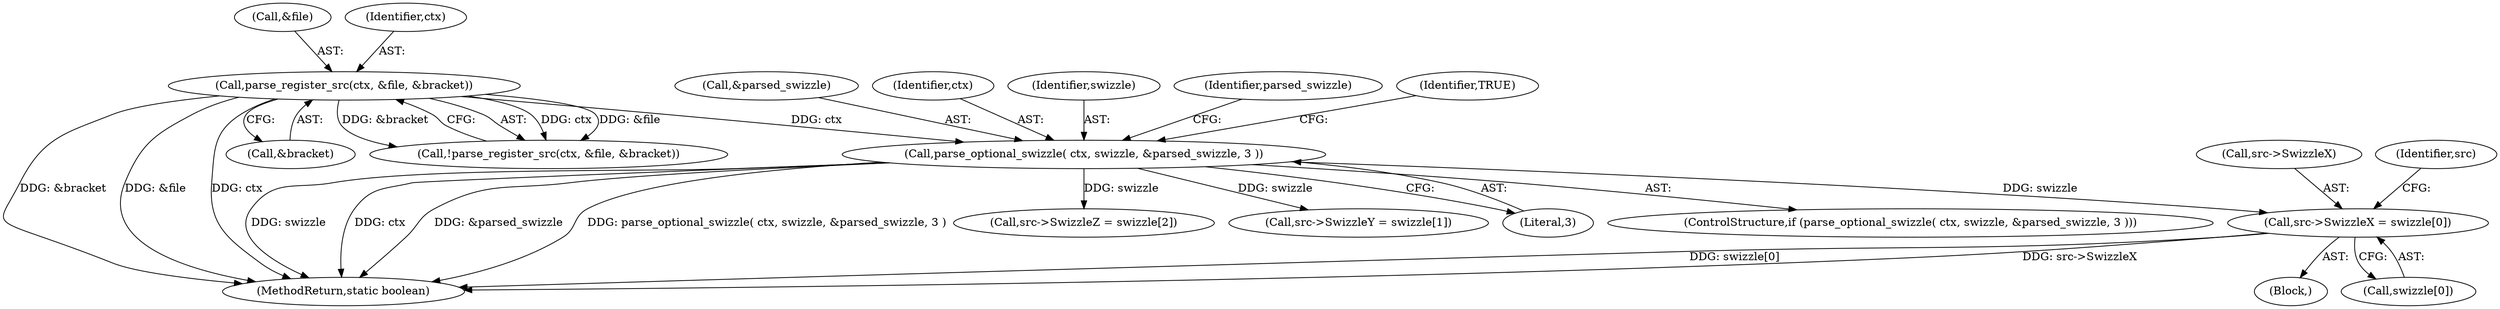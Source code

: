 digraph "0_virglrenderer_e534b51ca3c3cd25f3990589932a9ed711c59b27@array" {
"1002160" [label="(Call,src->SwizzleX = swizzle[0])"];
"1002150" [label="(Call,parse_optional_swizzle( ctx, swizzle, &parsed_swizzle, 3 ))"];
"1002129" [label="(Call,parse_register_src(ctx, &file, &bracket))"];
"1002164" [label="(Call,swizzle[0])"];
"1002133" [label="(Call,&bracket)"];
"1002150" [label="(Call,parse_optional_swizzle( ctx, swizzle, &parsed_swizzle, 3 ))"];
"1002128" [label="(Call,!parse_register_src(ctx, &file, &bracket))"];
"1002167" [label="(Call,src->SwizzleY = swizzle[1])"];
"1002129" [label="(Call,parse_register_src(ctx, &file, &bracket))"];
"1002155" [label="(Literal,3)"];
"1002153" [label="(Call,&parsed_swizzle)"];
"1002151" [label="(Identifier,ctx)"];
"1002159" [label="(Block,)"];
"1002152" [label="(Identifier,swizzle)"];
"1002149" [label="(ControlStructure,if (parse_optional_swizzle( ctx, swizzle, &parsed_swizzle, 3 )))"];
"1002131" [label="(Call,&file)"];
"1004167" [label="(MethodReturn,static boolean)"];
"1002161" [label="(Call,src->SwizzleX)"];
"1002174" [label="(Call,src->SwizzleZ = swizzle[2])"];
"1002160" [label="(Call,src->SwizzleX = swizzle[0])"];
"1002169" [label="(Identifier,src)"];
"1002158" [label="(Identifier,parsed_swizzle)"];
"1002130" [label="(Identifier,ctx)"];
"1002182" [label="(Identifier,TRUE)"];
"1002160" -> "1002159"  [label="AST: "];
"1002160" -> "1002164"  [label="CFG: "];
"1002161" -> "1002160"  [label="AST: "];
"1002164" -> "1002160"  [label="AST: "];
"1002169" -> "1002160"  [label="CFG: "];
"1002160" -> "1004167"  [label="DDG: swizzle[0]"];
"1002160" -> "1004167"  [label="DDG: src->SwizzleX"];
"1002150" -> "1002160"  [label="DDG: swizzle"];
"1002150" -> "1002149"  [label="AST: "];
"1002150" -> "1002155"  [label="CFG: "];
"1002151" -> "1002150"  [label="AST: "];
"1002152" -> "1002150"  [label="AST: "];
"1002153" -> "1002150"  [label="AST: "];
"1002155" -> "1002150"  [label="AST: "];
"1002158" -> "1002150"  [label="CFG: "];
"1002182" -> "1002150"  [label="CFG: "];
"1002150" -> "1004167"  [label="DDG: swizzle"];
"1002150" -> "1004167"  [label="DDG: ctx"];
"1002150" -> "1004167"  [label="DDG: &parsed_swizzle"];
"1002150" -> "1004167"  [label="DDG: parse_optional_swizzle( ctx, swizzle, &parsed_swizzle, 3 )"];
"1002129" -> "1002150"  [label="DDG: ctx"];
"1002150" -> "1002167"  [label="DDG: swizzle"];
"1002150" -> "1002174"  [label="DDG: swizzle"];
"1002129" -> "1002128"  [label="AST: "];
"1002129" -> "1002133"  [label="CFG: "];
"1002130" -> "1002129"  [label="AST: "];
"1002131" -> "1002129"  [label="AST: "];
"1002133" -> "1002129"  [label="AST: "];
"1002128" -> "1002129"  [label="CFG: "];
"1002129" -> "1004167"  [label="DDG: &bracket"];
"1002129" -> "1004167"  [label="DDG: &file"];
"1002129" -> "1004167"  [label="DDG: ctx"];
"1002129" -> "1002128"  [label="DDG: ctx"];
"1002129" -> "1002128"  [label="DDG: &file"];
"1002129" -> "1002128"  [label="DDG: &bracket"];
}
